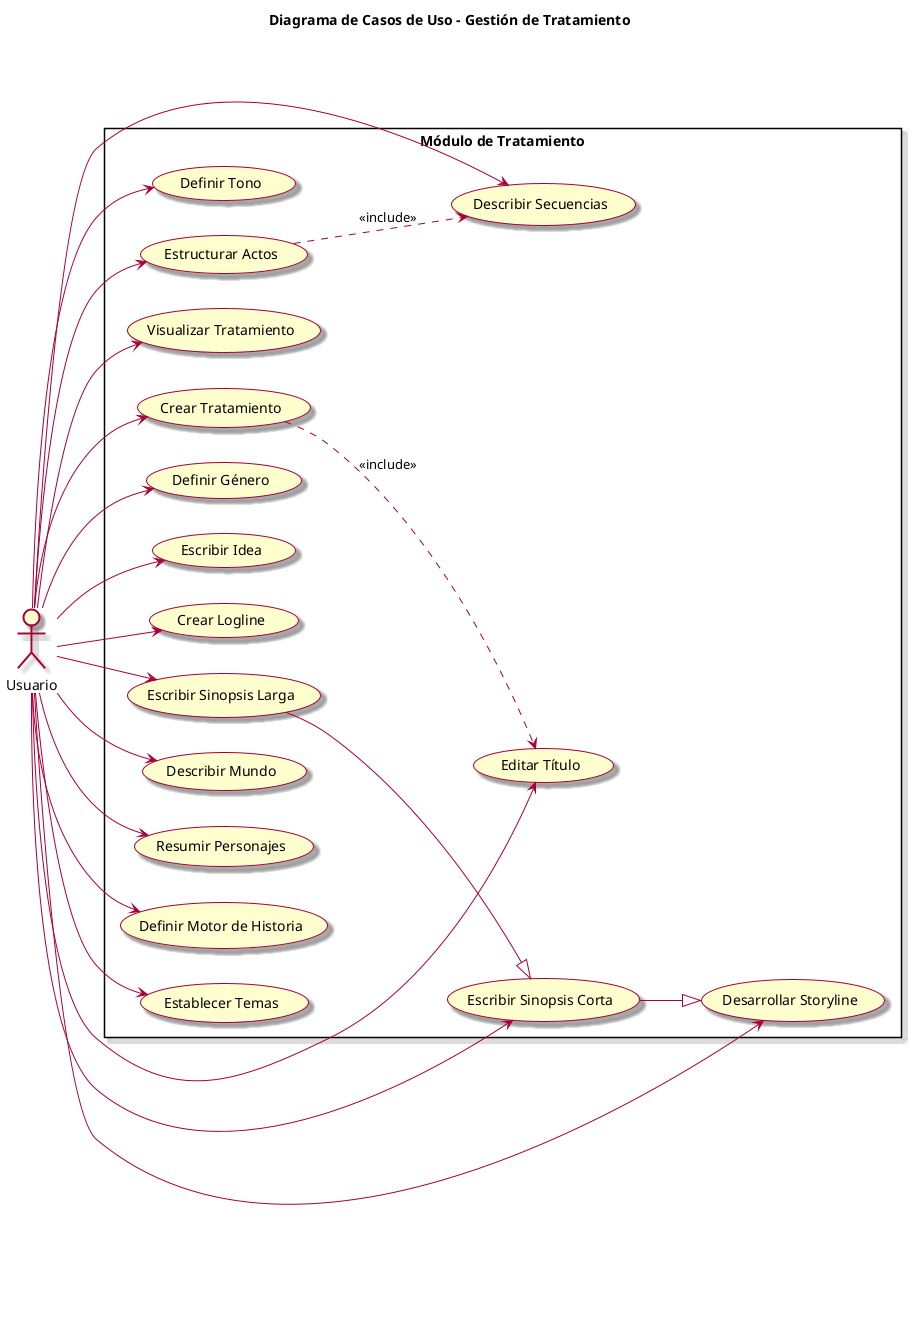 @startuml Gestion_Tratamiento
title Diagrama de Casos de Uso - Gestión de Tratamiento
skin rose

left to right direction
skinparam packageStyle rectangle

actor "Usuario" as User

rectangle "Módulo de Tratamiento" {
    usecase "Crear Tratamiento" as UCT1
    usecase "Editar Título" as UCT2
    usecase "Definir Género" as UCT3
    usecase "Escribir Idea" as UCT4
    usecase "Crear Logline" as UCT5
    usecase "Desarrollar Storyline" as UCT6
    usecase "Escribir Sinopsis Corta" as UCT7
    usecase "Escribir Sinopsis Larga" as UCT8
    usecase "Describir Mundo" as UCT9
    usecase "Resumir Personajes" as UCT10
    usecase "Definir Motor de Historia" as UCT11
    usecase "Establecer Temas" as UCT12
    usecase "Definir Tono" as UCT13
    usecase "Estructurar Actos" as UCT14
    usecase "Describir Secuencias" as UCT15
    usecase "Visualizar Tratamiento" as UCT16
}

User --> UCT1
User --> UCT2
User --> UCT3
User --> UCT4
User --> UCT5
User --> UCT6
User --> UCT7
User --> UCT8
User --> UCT9
User --> UCT10
User --> UCT11
User --> UCT12
User --> UCT13
User --> UCT14
User --> UCT15
User --> UCT16

' Include relationships
UCT1 ..> UCT2 : <<include>>
UCT14 ..> UCT15 : <<include>>

' Generalization
UCT7 --|> UCT6
UCT8 --|> UCT7

@enduml